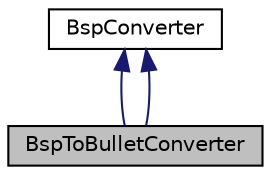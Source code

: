 digraph "BspToBulletConverter"
{
  edge [fontname="Helvetica",fontsize="10",labelfontname="Helvetica",labelfontsize="10"];
  node [fontname="Helvetica",fontsize="10",shape=record];
  Node1 [label="BspToBulletConverter",height=0.2,width=0.4,color="black", fillcolor="grey75", style="filled", fontcolor="black"];
  Node2 -> Node1 [dir="back",color="midnightblue",fontsize="10",style="solid",fontname="Helvetica"];
  Node2 [label="BspConverter",height=0.2,width=0.4,color="black", fillcolor="white", style="filled",URL="$class_bsp_converter.html",tooltip="BspConverter turns a loaded bsp level into convex parts (vertices) "];
  Node2 -> Node1 [dir="back",color="midnightblue",fontsize="10",style="solid",fontname="Helvetica"];
}
